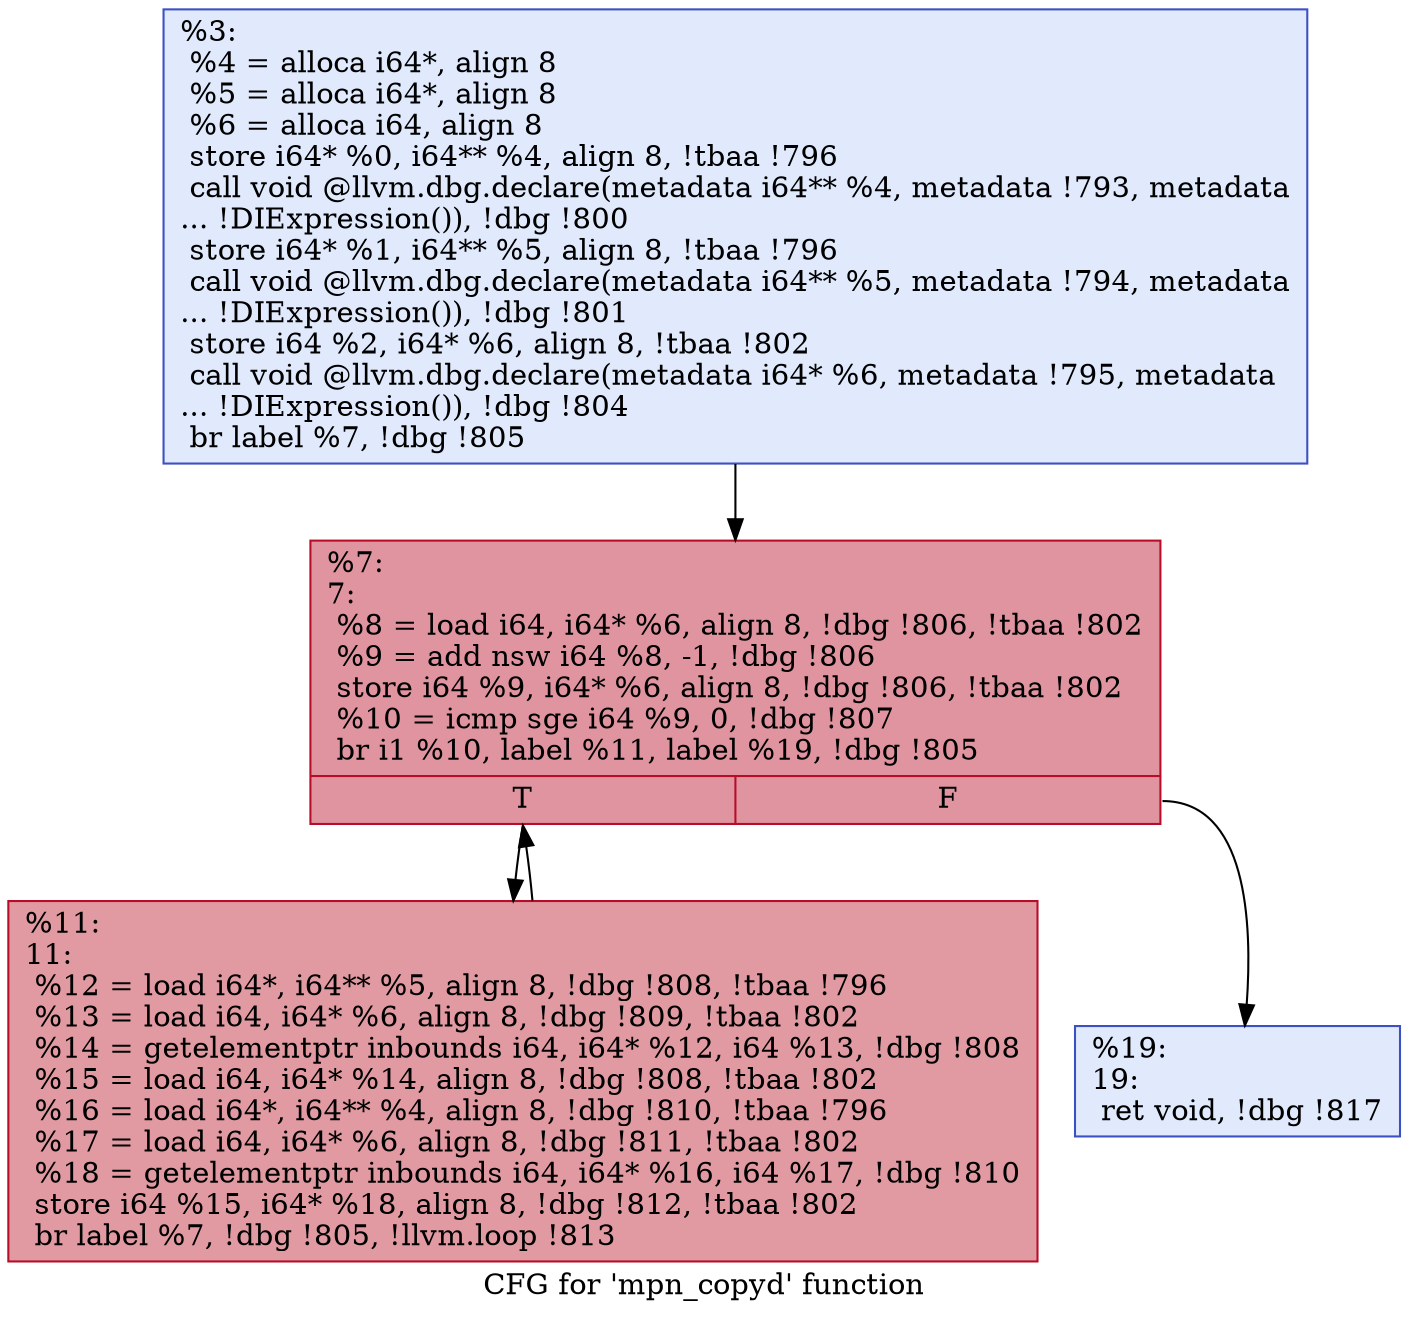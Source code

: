 digraph "CFG for 'mpn_copyd' function" {
	label="CFG for 'mpn_copyd' function";

	Node0x2560db0 [shape=record,color="#3d50c3ff", style=filled, fillcolor="#b9d0f970",label="{%3:\l  %4 = alloca i64*, align 8\l  %5 = alloca i64*, align 8\l  %6 = alloca i64, align 8\l  store i64* %0, i64** %4, align 8, !tbaa !796\l  call void @llvm.dbg.declare(metadata i64** %4, metadata !793, metadata\l... !DIExpression()), !dbg !800\l  store i64* %1, i64** %5, align 8, !tbaa !796\l  call void @llvm.dbg.declare(metadata i64** %5, metadata !794, metadata\l... !DIExpression()), !dbg !801\l  store i64 %2, i64* %6, align 8, !tbaa !802\l  call void @llvm.dbg.declare(metadata i64* %6, metadata !795, metadata\l... !DIExpression()), !dbg !804\l  br label %7, !dbg !805\l}"];
	Node0x2560db0 -> Node0x2560e00;
	Node0x2560e00 [shape=record,color="#b70d28ff", style=filled, fillcolor="#b70d2870",label="{%7:\l7:                                                \l  %8 = load i64, i64* %6, align 8, !dbg !806, !tbaa !802\l  %9 = add nsw i64 %8, -1, !dbg !806\l  store i64 %9, i64* %6, align 8, !dbg !806, !tbaa !802\l  %10 = icmp sge i64 %9, 0, !dbg !807\l  br i1 %10, label %11, label %19, !dbg !805\l|{<s0>T|<s1>F}}"];
	Node0x2560e00:s0 -> Node0x2560e50;
	Node0x2560e00:s1 -> Node0x2560ea0;
	Node0x2560e50 [shape=record,color="#b70d28ff", style=filled, fillcolor="#bb1b2c70",label="{%11:\l11:                                               \l  %12 = load i64*, i64** %5, align 8, !dbg !808, !tbaa !796\l  %13 = load i64, i64* %6, align 8, !dbg !809, !tbaa !802\l  %14 = getelementptr inbounds i64, i64* %12, i64 %13, !dbg !808\l  %15 = load i64, i64* %14, align 8, !dbg !808, !tbaa !802\l  %16 = load i64*, i64** %4, align 8, !dbg !810, !tbaa !796\l  %17 = load i64, i64* %6, align 8, !dbg !811, !tbaa !802\l  %18 = getelementptr inbounds i64, i64* %16, i64 %17, !dbg !810\l  store i64 %15, i64* %18, align 8, !dbg !812, !tbaa !802\l  br label %7, !dbg !805, !llvm.loop !813\l}"];
	Node0x2560e50 -> Node0x2560e00;
	Node0x2560ea0 [shape=record,color="#3d50c3ff", style=filled, fillcolor="#b9d0f970",label="{%19:\l19:                                               \l  ret void, !dbg !817\l}"];
}

